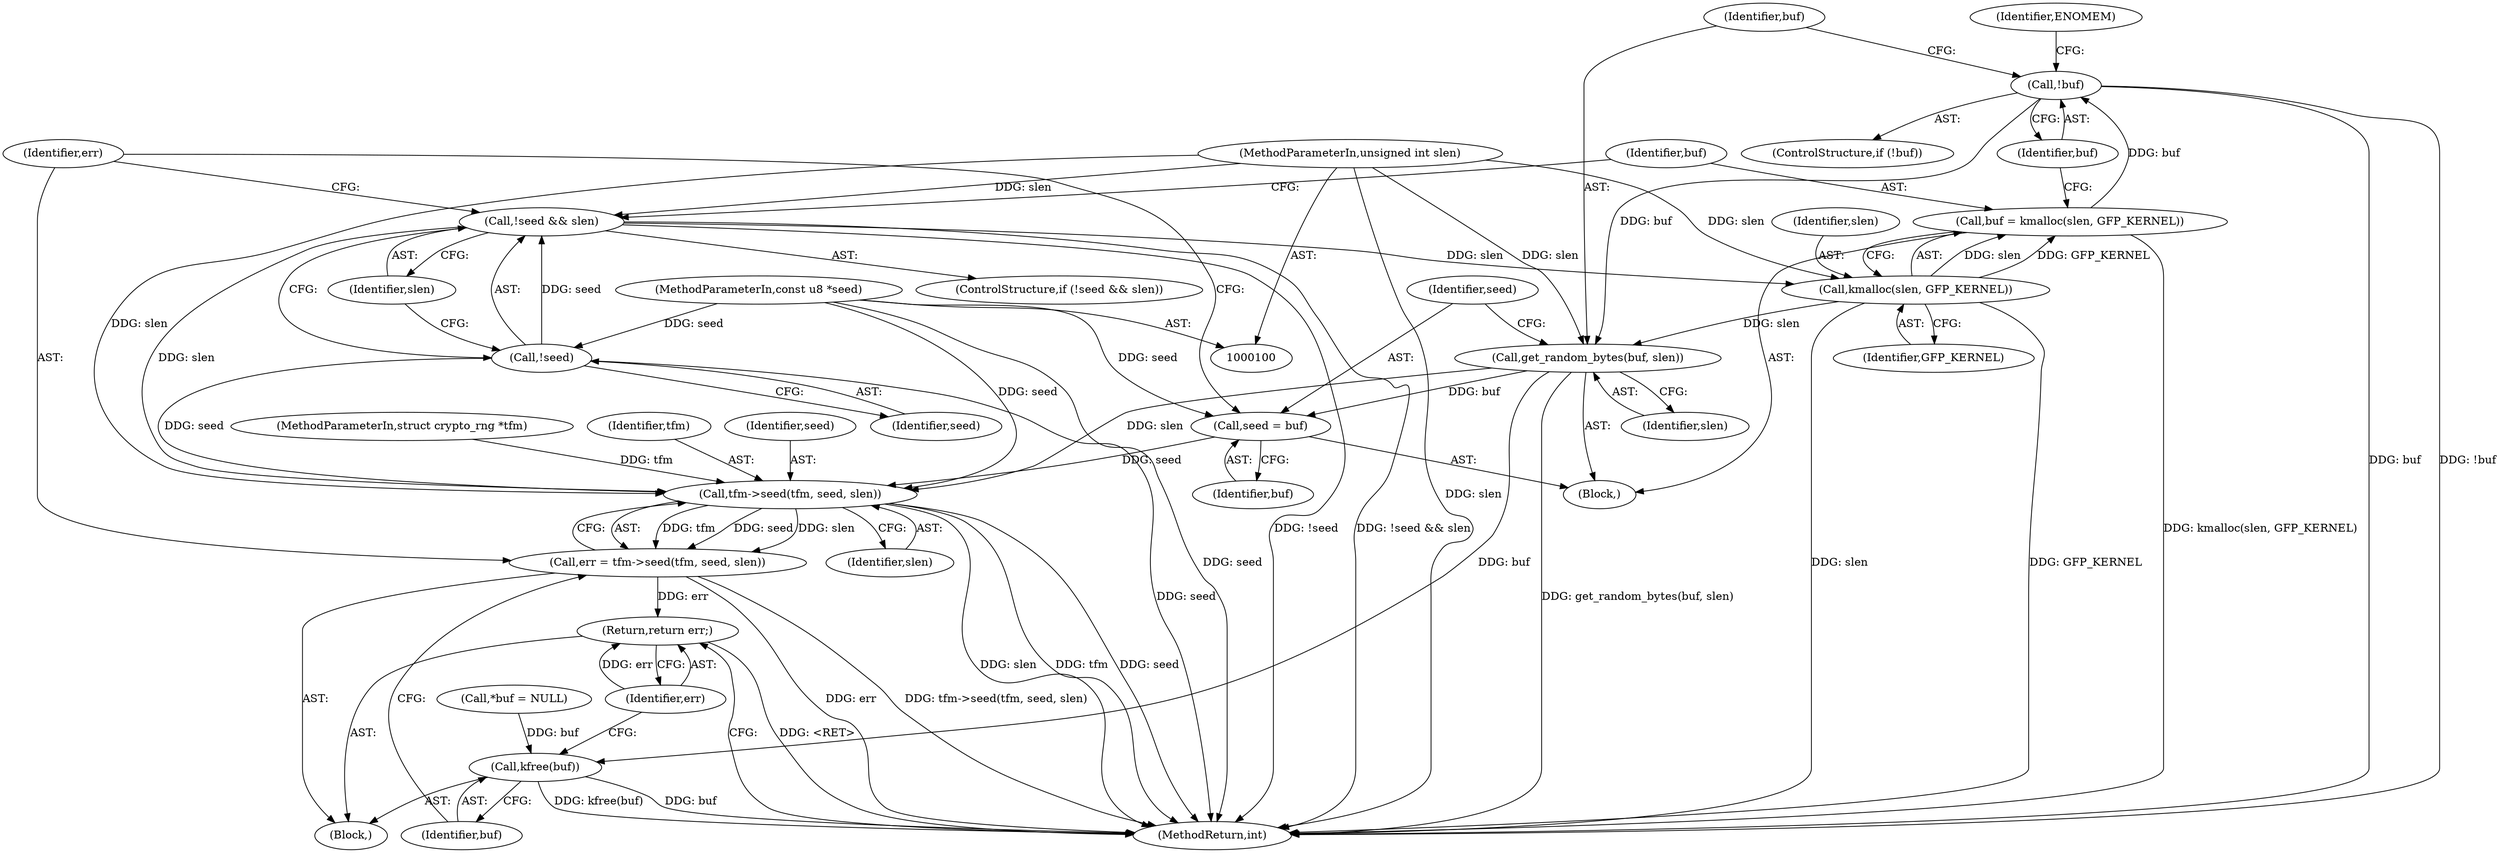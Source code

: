 digraph "1_linux_94f1bb15bed84ad6c893916b7e7b9db6f1d7eec6_1@API" {
"1000127" [label="(Call,get_random_bytes(buf, slen))"];
"1000122" [label="(Call,!buf)"];
"1000116" [label="(Call,buf = kmalloc(slen, GFP_KERNEL))"];
"1000118" [label="(Call,kmalloc(slen, GFP_KERNEL))"];
"1000111" [label="(Call,!seed && slen)"];
"1000112" [label="(Call,!seed)"];
"1000102" [label="(MethodParameterIn,const u8 *seed)"];
"1000103" [label="(MethodParameterIn,unsigned int slen)"];
"1000130" [label="(Call,seed = buf)"];
"1000135" [label="(Call,tfm->seed(tfm, seed, slen))"];
"1000133" [label="(Call,err = tfm->seed(tfm, seed, slen))"];
"1000141" [label="(Return,return err;)"];
"1000139" [label="(Call,kfree(buf))"];
"1000116" [label="(Call,buf = kmalloc(slen, GFP_KERNEL))"];
"1000130" [label="(Call,seed = buf)"];
"1000142" [label="(Identifier,err)"];
"1000111" [label="(Call,!seed && slen)"];
"1000117" [label="(Identifier,buf)"];
"1000102" [label="(MethodParameterIn,const u8 *seed)"];
"1000138" [label="(Identifier,slen)"];
"1000106" [label="(Call,*buf = NULL)"];
"1000101" [label="(MethodParameterIn,struct crypto_rng *tfm)"];
"1000114" [label="(Identifier,slen)"];
"1000136" [label="(Identifier,tfm)"];
"1000120" [label="(Identifier,GFP_KERNEL)"];
"1000115" [label="(Block,)"];
"1000110" [label="(ControlStructure,if (!seed && slen))"];
"1000127" [label="(Call,get_random_bytes(buf, slen))"];
"1000119" [label="(Identifier,slen)"];
"1000133" [label="(Call,err = tfm->seed(tfm, seed, slen))"];
"1000118" [label="(Call,kmalloc(slen, GFP_KERNEL))"];
"1000113" [label="(Identifier,seed)"];
"1000140" [label="(Identifier,buf)"];
"1000141" [label="(Return,return err;)"];
"1000135" [label="(Call,tfm->seed(tfm, seed, slen))"];
"1000123" [label="(Identifier,buf)"];
"1000129" [label="(Identifier,slen)"];
"1000137" [label="(Identifier,seed)"];
"1000131" [label="(Identifier,seed)"];
"1000112" [label="(Call,!seed)"];
"1000128" [label="(Identifier,buf)"];
"1000134" [label="(Identifier,err)"];
"1000139" [label="(Call,kfree(buf))"];
"1000122" [label="(Call,!buf)"];
"1000103" [label="(MethodParameterIn,unsigned int slen)"];
"1000143" [label="(MethodReturn,int)"];
"1000126" [label="(Identifier,ENOMEM)"];
"1000104" [label="(Block,)"];
"1000132" [label="(Identifier,buf)"];
"1000121" [label="(ControlStructure,if (!buf))"];
"1000127" -> "1000115"  [label="AST: "];
"1000127" -> "1000129"  [label="CFG: "];
"1000128" -> "1000127"  [label="AST: "];
"1000129" -> "1000127"  [label="AST: "];
"1000131" -> "1000127"  [label="CFG: "];
"1000127" -> "1000143"  [label="DDG: get_random_bytes(buf, slen)"];
"1000122" -> "1000127"  [label="DDG: buf"];
"1000118" -> "1000127"  [label="DDG: slen"];
"1000103" -> "1000127"  [label="DDG: slen"];
"1000127" -> "1000130"  [label="DDG: buf"];
"1000127" -> "1000135"  [label="DDG: slen"];
"1000127" -> "1000139"  [label="DDG: buf"];
"1000122" -> "1000121"  [label="AST: "];
"1000122" -> "1000123"  [label="CFG: "];
"1000123" -> "1000122"  [label="AST: "];
"1000126" -> "1000122"  [label="CFG: "];
"1000128" -> "1000122"  [label="CFG: "];
"1000122" -> "1000143"  [label="DDG: buf"];
"1000122" -> "1000143"  [label="DDG: !buf"];
"1000116" -> "1000122"  [label="DDG: buf"];
"1000116" -> "1000115"  [label="AST: "];
"1000116" -> "1000118"  [label="CFG: "];
"1000117" -> "1000116"  [label="AST: "];
"1000118" -> "1000116"  [label="AST: "];
"1000123" -> "1000116"  [label="CFG: "];
"1000116" -> "1000143"  [label="DDG: kmalloc(slen, GFP_KERNEL)"];
"1000118" -> "1000116"  [label="DDG: slen"];
"1000118" -> "1000116"  [label="DDG: GFP_KERNEL"];
"1000118" -> "1000120"  [label="CFG: "];
"1000119" -> "1000118"  [label="AST: "];
"1000120" -> "1000118"  [label="AST: "];
"1000118" -> "1000143"  [label="DDG: slen"];
"1000118" -> "1000143"  [label="DDG: GFP_KERNEL"];
"1000111" -> "1000118"  [label="DDG: slen"];
"1000103" -> "1000118"  [label="DDG: slen"];
"1000111" -> "1000110"  [label="AST: "];
"1000111" -> "1000112"  [label="CFG: "];
"1000111" -> "1000114"  [label="CFG: "];
"1000112" -> "1000111"  [label="AST: "];
"1000114" -> "1000111"  [label="AST: "];
"1000117" -> "1000111"  [label="CFG: "];
"1000134" -> "1000111"  [label="CFG: "];
"1000111" -> "1000143"  [label="DDG: !seed"];
"1000111" -> "1000143"  [label="DDG: !seed && slen"];
"1000112" -> "1000111"  [label="DDG: seed"];
"1000103" -> "1000111"  [label="DDG: slen"];
"1000111" -> "1000135"  [label="DDG: slen"];
"1000112" -> "1000113"  [label="CFG: "];
"1000113" -> "1000112"  [label="AST: "];
"1000114" -> "1000112"  [label="CFG: "];
"1000112" -> "1000143"  [label="DDG: seed"];
"1000102" -> "1000112"  [label="DDG: seed"];
"1000112" -> "1000135"  [label="DDG: seed"];
"1000102" -> "1000100"  [label="AST: "];
"1000102" -> "1000143"  [label="DDG: seed"];
"1000102" -> "1000130"  [label="DDG: seed"];
"1000102" -> "1000135"  [label="DDG: seed"];
"1000103" -> "1000100"  [label="AST: "];
"1000103" -> "1000143"  [label="DDG: slen"];
"1000103" -> "1000135"  [label="DDG: slen"];
"1000130" -> "1000115"  [label="AST: "];
"1000130" -> "1000132"  [label="CFG: "];
"1000131" -> "1000130"  [label="AST: "];
"1000132" -> "1000130"  [label="AST: "];
"1000134" -> "1000130"  [label="CFG: "];
"1000130" -> "1000135"  [label="DDG: seed"];
"1000135" -> "1000133"  [label="AST: "];
"1000135" -> "1000138"  [label="CFG: "];
"1000136" -> "1000135"  [label="AST: "];
"1000137" -> "1000135"  [label="AST: "];
"1000138" -> "1000135"  [label="AST: "];
"1000133" -> "1000135"  [label="CFG: "];
"1000135" -> "1000143"  [label="DDG: slen"];
"1000135" -> "1000143"  [label="DDG: tfm"];
"1000135" -> "1000143"  [label="DDG: seed"];
"1000135" -> "1000133"  [label="DDG: tfm"];
"1000135" -> "1000133"  [label="DDG: seed"];
"1000135" -> "1000133"  [label="DDG: slen"];
"1000101" -> "1000135"  [label="DDG: tfm"];
"1000133" -> "1000104"  [label="AST: "];
"1000134" -> "1000133"  [label="AST: "];
"1000140" -> "1000133"  [label="CFG: "];
"1000133" -> "1000143"  [label="DDG: err"];
"1000133" -> "1000143"  [label="DDG: tfm->seed(tfm, seed, slen)"];
"1000133" -> "1000141"  [label="DDG: err"];
"1000141" -> "1000104"  [label="AST: "];
"1000141" -> "1000142"  [label="CFG: "];
"1000142" -> "1000141"  [label="AST: "];
"1000143" -> "1000141"  [label="CFG: "];
"1000141" -> "1000143"  [label="DDG: <RET>"];
"1000142" -> "1000141"  [label="DDG: err"];
"1000139" -> "1000104"  [label="AST: "];
"1000139" -> "1000140"  [label="CFG: "];
"1000140" -> "1000139"  [label="AST: "];
"1000142" -> "1000139"  [label="CFG: "];
"1000139" -> "1000143"  [label="DDG: buf"];
"1000139" -> "1000143"  [label="DDG: kfree(buf)"];
"1000106" -> "1000139"  [label="DDG: buf"];
}
